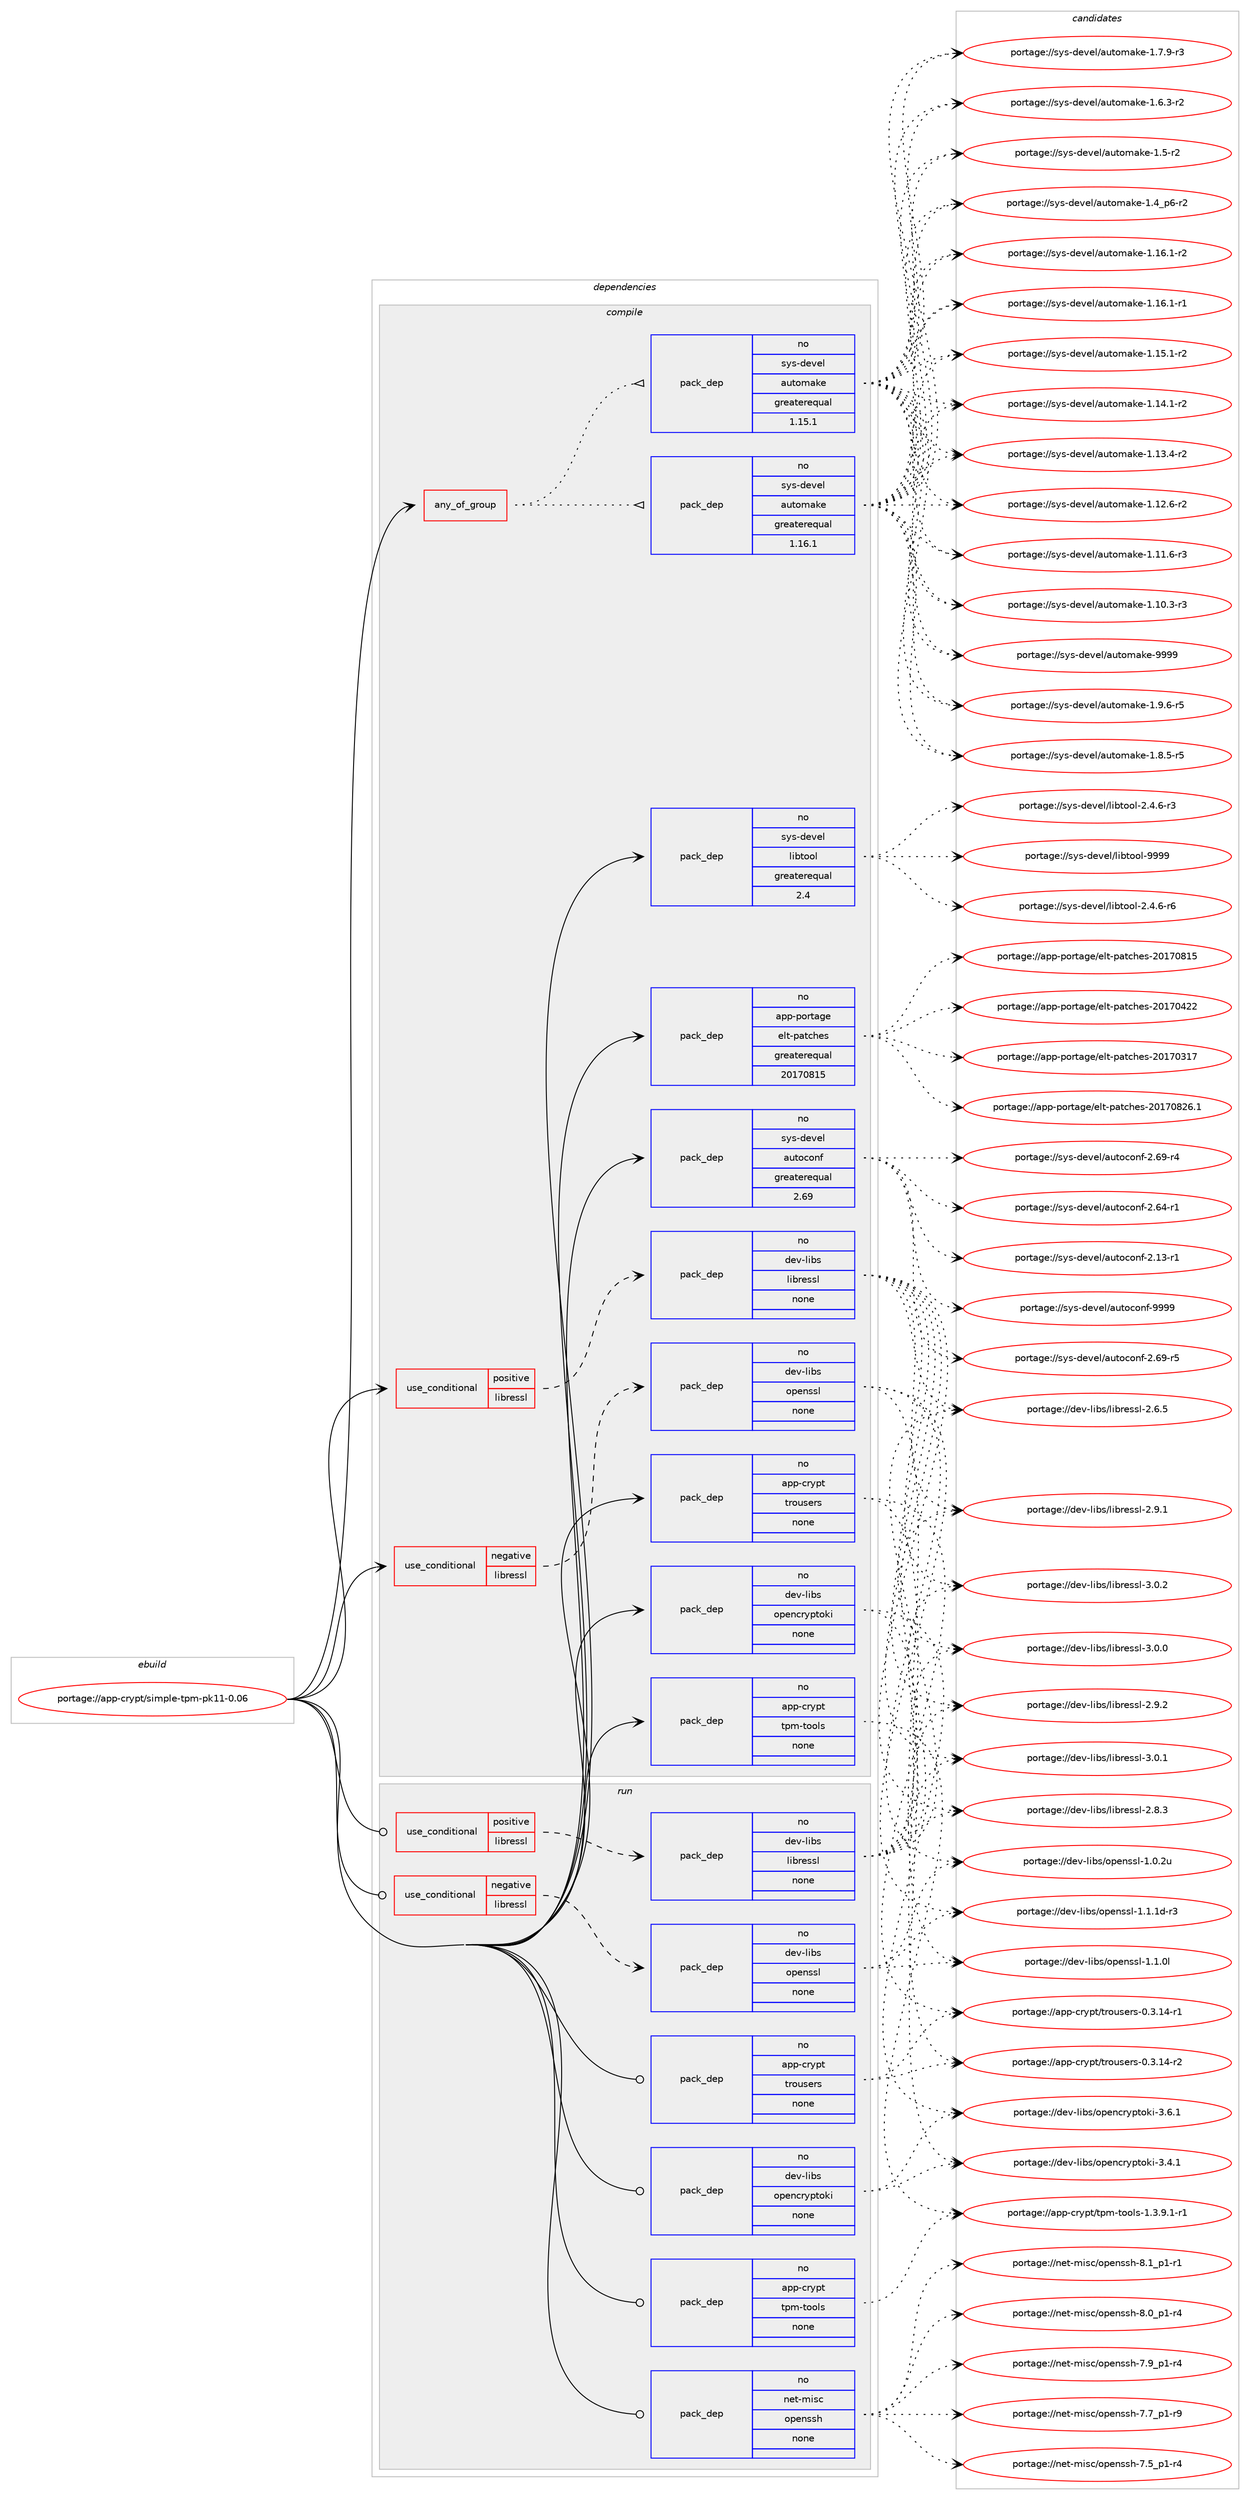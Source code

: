 digraph prolog {

# *************
# Graph options
# *************

newrank=true;
concentrate=true;
compound=true;
graph [rankdir=LR,fontname=Helvetica,fontsize=10,ranksep=1.5];#, ranksep=2.5, nodesep=0.2];
edge  [arrowhead=vee];
node  [fontname=Helvetica,fontsize=10];

# **********
# The ebuild
# **********

subgraph cluster_leftcol {
color=gray;
label=<<i>ebuild</i>>;
id [label="portage://app-crypt/simple-tpm-pk11-0.06", color=red, width=4, href="../app-crypt/simple-tpm-pk11-0.06.svg"];
}

# ****************
# The dependencies
# ****************

subgraph cluster_midcol {
color=gray;
label=<<i>dependencies</i>>;
subgraph cluster_compile {
fillcolor="#eeeeee";
style=filled;
label=<<i>compile</i>>;
subgraph any8227 {
dependency641420 [label=<<TABLE BORDER="0" CELLBORDER="1" CELLSPACING="0" CELLPADDING="4"><TR><TD CELLPADDING="10">any_of_group</TD></TR></TABLE>>, shape=none, color=red];subgraph pack481774 {
dependency641421 [label=<<TABLE BORDER="0" CELLBORDER="1" CELLSPACING="0" CELLPADDING="4" WIDTH="220"><TR><TD ROWSPAN="6" CELLPADDING="30">pack_dep</TD></TR><TR><TD WIDTH="110">no</TD></TR><TR><TD>sys-devel</TD></TR><TR><TD>automake</TD></TR><TR><TD>greaterequal</TD></TR><TR><TD>1.16.1</TD></TR></TABLE>>, shape=none, color=blue];
}
dependency641420:e -> dependency641421:w [weight=20,style="dotted",arrowhead="oinv"];
subgraph pack481775 {
dependency641422 [label=<<TABLE BORDER="0" CELLBORDER="1" CELLSPACING="0" CELLPADDING="4" WIDTH="220"><TR><TD ROWSPAN="6" CELLPADDING="30">pack_dep</TD></TR><TR><TD WIDTH="110">no</TD></TR><TR><TD>sys-devel</TD></TR><TR><TD>automake</TD></TR><TR><TD>greaterequal</TD></TR><TR><TD>1.15.1</TD></TR></TABLE>>, shape=none, color=blue];
}
dependency641420:e -> dependency641422:w [weight=20,style="dotted",arrowhead="oinv"];
}
id:e -> dependency641420:w [weight=20,style="solid",arrowhead="vee"];
subgraph cond151128 {
dependency641423 [label=<<TABLE BORDER="0" CELLBORDER="1" CELLSPACING="0" CELLPADDING="4"><TR><TD ROWSPAN="3" CELLPADDING="10">use_conditional</TD></TR><TR><TD>negative</TD></TR><TR><TD>libressl</TD></TR></TABLE>>, shape=none, color=red];
subgraph pack481776 {
dependency641424 [label=<<TABLE BORDER="0" CELLBORDER="1" CELLSPACING="0" CELLPADDING="4" WIDTH="220"><TR><TD ROWSPAN="6" CELLPADDING="30">pack_dep</TD></TR><TR><TD WIDTH="110">no</TD></TR><TR><TD>dev-libs</TD></TR><TR><TD>openssl</TD></TR><TR><TD>none</TD></TR><TR><TD></TD></TR></TABLE>>, shape=none, color=blue];
}
dependency641423:e -> dependency641424:w [weight=20,style="dashed",arrowhead="vee"];
}
id:e -> dependency641423:w [weight=20,style="solid",arrowhead="vee"];
subgraph cond151129 {
dependency641425 [label=<<TABLE BORDER="0" CELLBORDER="1" CELLSPACING="0" CELLPADDING="4"><TR><TD ROWSPAN="3" CELLPADDING="10">use_conditional</TD></TR><TR><TD>positive</TD></TR><TR><TD>libressl</TD></TR></TABLE>>, shape=none, color=red];
subgraph pack481777 {
dependency641426 [label=<<TABLE BORDER="0" CELLBORDER="1" CELLSPACING="0" CELLPADDING="4" WIDTH="220"><TR><TD ROWSPAN="6" CELLPADDING="30">pack_dep</TD></TR><TR><TD WIDTH="110">no</TD></TR><TR><TD>dev-libs</TD></TR><TR><TD>libressl</TD></TR><TR><TD>none</TD></TR><TR><TD></TD></TR></TABLE>>, shape=none, color=blue];
}
dependency641425:e -> dependency641426:w [weight=20,style="dashed",arrowhead="vee"];
}
id:e -> dependency641425:w [weight=20,style="solid",arrowhead="vee"];
subgraph pack481778 {
dependency641427 [label=<<TABLE BORDER="0" CELLBORDER="1" CELLSPACING="0" CELLPADDING="4" WIDTH="220"><TR><TD ROWSPAN="6" CELLPADDING="30">pack_dep</TD></TR><TR><TD WIDTH="110">no</TD></TR><TR><TD>app-crypt</TD></TR><TR><TD>tpm-tools</TD></TR><TR><TD>none</TD></TR><TR><TD></TD></TR></TABLE>>, shape=none, color=blue];
}
id:e -> dependency641427:w [weight=20,style="solid",arrowhead="vee"];
subgraph pack481779 {
dependency641428 [label=<<TABLE BORDER="0" CELLBORDER="1" CELLSPACING="0" CELLPADDING="4" WIDTH="220"><TR><TD ROWSPAN="6" CELLPADDING="30">pack_dep</TD></TR><TR><TD WIDTH="110">no</TD></TR><TR><TD>app-crypt</TD></TR><TR><TD>trousers</TD></TR><TR><TD>none</TD></TR><TR><TD></TD></TR></TABLE>>, shape=none, color=blue];
}
id:e -> dependency641428:w [weight=20,style="solid",arrowhead="vee"];
subgraph pack481780 {
dependency641429 [label=<<TABLE BORDER="0" CELLBORDER="1" CELLSPACING="0" CELLPADDING="4" WIDTH="220"><TR><TD ROWSPAN="6" CELLPADDING="30">pack_dep</TD></TR><TR><TD WIDTH="110">no</TD></TR><TR><TD>app-portage</TD></TR><TR><TD>elt-patches</TD></TR><TR><TD>greaterequal</TD></TR><TR><TD>20170815</TD></TR></TABLE>>, shape=none, color=blue];
}
id:e -> dependency641429:w [weight=20,style="solid",arrowhead="vee"];
subgraph pack481781 {
dependency641430 [label=<<TABLE BORDER="0" CELLBORDER="1" CELLSPACING="0" CELLPADDING="4" WIDTH="220"><TR><TD ROWSPAN="6" CELLPADDING="30">pack_dep</TD></TR><TR><TD WIDTH="110">no</TD></TR><TR><TD>dev-libs</TD></TR><TR><TD>opencryptoki</TD></TR><TR><TD>none</TD></TR><TR><TD></TD></TR></TABLE>>, shape=none, color=blue];
}
id:e -> dependency641430:w [weight=20,style="solid",arrowhead="vee"];
subgraph pack481782 {
dependency641431 [label=<<TABLE BORDER="0" CELLBORDER="1" CELLSPACING="0" CELLPADDING="4" WIDTH="220"><TR><TD ROWSPAN="6" CELLPADDING="30">pack_dep</TD></TR><TR><TD WIDTH="110">no</TD></TR><TR><TD>sys-devel</TD></TR><TR><TD>autoconf</TD></TR><TR><TD>greaterequal</TD></TR><TR><TD>2.69</TD></TR></TABLE>>, shape=none, color=blue];
}
id:e -> dependency641431:w [weight=20,style="solid",arrowhead="vee"];
subgraph pack481783 {
dependency641432 [label=<<TABLE BORDER="0" CELLBORDER="1" CELLSPACING="0" CELLPADDING="4" WIDTH="220"><TR><TD ROWSPAN="6" CELLPADDING="30">pack_dep</TD></TR><TR><TD WIDTH="110">no</TD></TR><TR><TD>sys-devel</TD></TR><TR><TD>libtool</TD></TR><TR><TD>greaterequal</TD></TR><TR><TD>2.4</TD></TR></TABLE>>, shape=none, color=blue];
}
id:e -> dependency641432:w [weight=20,style="solid",arrowhead="vee"];
}
subgraph cluster_compileandrun {
fillcolor="#eeeeee";
style=filled;
label=<<i>compile and run</i>>;
}
subgraph cluster_run {
fillcolor="#eeeeee";
style=filled;
label=<<i>run</i>>;
subgraph cond151130 {
dependency641433 [label=<<TABLE BORDER="0" CELLBORDER="1" CELLSPACING="0" CELLPADDING="4"><TR><TD ROWSPAN="3" CELLPADDING="10">use_conditional</TD></TR><TR><TD>negative</TD></TR><TR><TD>libressl</TD></TR></TABLE>>, shape=none, color=red];
subgraph pack481784 {
dependency641434 [label=<<TABLE BORDER="0" CELLBORDER="1" CELLSPACING="0" CELLPADDING="4" WIDTH="220"><TR><TD ROWSPAN="6" CELLPADDING="30">pack_dep</TD></TR><TR><TD WIDTH="110">no</TD></TR><TR><TD>dev-libs</TD></TR><TR><TD>openssl</TD></TR><TR><TD>none</TD></TR><TR><TD></TD></TR></TABLE>>, shape=none, color=blue];
}
dependency641433:e -> dependency641434:w [weight=20,style="dashed",arrowhead="vee"];
}
id:e -> dependency641433:w [weight=20,style="solid",arrowhead="odot"];
subgraph cond151131 {
dependency641435 [label=<<TABLE BORDER="0" CELLBORDER="1" CELLSPACING="0" CELLPADDING="4"><TR><TD ROWSPAN="3" CELLPADDING="10">use_conditional</TD></TR><TR><TD>positive</TD></TR><TR><TD>libressl</TD></TR></TABLE>>, shape=none, color=red];
subgraph pack481785 {
dependency641436 [label=<<TABLE BORDER="0" CELLBORDER="1" CELLSPACING="0" CELLPADDING="4" WIDTH="220"><TR><TD ROWSPAN="6" CELLPADDING="30">pack_dep</TD></TR><TR><TD WIDTH="110">no</TD></TR><TR><TD>dev-libs</TD></TR><TR><TD>libressl</TD></TR><TR><TD>none</TD></TR><TR><TD></TD></TR></TABLE>>, shape=none, color=blue];
}
dependency641435:e -> dependency641436:w [weight=20,style="dashed",arrowhead="vee"];
}
id:e -> dependency641435:w [weight=20,style="solid",arrowhead="odot"];
subgraph pack481786 {
dependency641437 [label=<<TABLE BORDER="0" CELLBORDER="1" CELLSPACING="0" CELLPADDING="4" WIDTH="220"><TR><TD ROWSPAN="6" CELLPADDING="30">pack_dep</TD></TR><TR><TD WIDTH="110">no</TD></TR><TR><TD>app-crypt</TD></TR><TR><TD>tpm-tools</TD></TR><TR><TD>none</TD></TR><TR><TD></TD></TR></TABLE>>, shape=none, color=blue];
}
id:e -> dependency641437:w [weight=20,style="solid",arrowhead="odot"];
subgraph pack481787 {
dependency641438 [label=<<TABLE BORDER="0" CELLBORDER="1" CELLSPACING="0" CELLPADDING="4" WIDTH="220"><TR><TD ROWSPAN="6" CELLPADDING="30">pack_dep</TD></TR><TR><TD WIDTH="110">no</TD></TR><TR><TD>app-crypt</TD></TR><TR><TD>trousers</TD></TR><TR><TD>none</TD></TR><TR><TD></TD></TR></TABLE>>, shape=none, color=blue];
}
id:e -> dependency641438:w [weight=20,style="solid",arrowhead="odot"];
subgraph pack481788 {
dependency641439 [label=<<TABLE BORDER="0" CELLBORDER="1" CELLSPACING="0" CELLPADDING="4" WIDTH="220"><TR><TD ROWSPAN="6" CELLPADDING="30">pack_dep</TD></TR><TR><TD WIDTH="110">no</TD></TR><TR><TD>dev-libs</TD></TR><TR><TD>opencryptoki</TD></TR><TR><TD>none</TD></TR><TR><TD></TD></TR></TABLE>>, shape=none, color=blue];
}
id:e -> dependency641439:w [weight=20,style="solid",arrowhead="odot"];
subgraph pack481789 {
dependency641440 [label=<<TABLE BORDER="0" CELLBORDER="1" CELLSPACING="0" CELLPADDING="4" WIDTH="220"><TR><TD ROWSPAN="6" CELLPADDING="30">pack_dep</TD></TR><TR><TD WIDTH="110">no</TD></TR><TR><TD>net-misc</TD></TR><TR><TD>openssh</TD></TR><TR><TD>none</TD></TR><TR><TD></TD></TR></TABLE>>, shape=none, color=blue];
}
id:e -> dependency641440:w [weight=20,style="solid",arrowhead="odot"];
}
}

# **************
# The candidates
# **************

subgraph cluster_choices {
rank=same;
color=gray;
label=<<i>candidates</i>>;

subgraph choice481774 {
color=black;
nodesep=1;
choice115121115451001011181011084797117116111109971071014557575757 [label="portage://sys-devel/automake-9999", color=red, width=4,href="../sys-devel/automake-9999.svg"];
choice115121115451001011181011084797117116111109971071014549465746544511453 [label="portage://sys-devel/automake-1.9.6-r5", color=red, width=4,href="../sys-devel/automake-1.9.6-r5.svg"];
choice115121115451001011181011084797117116111109971071014549465646534511453 [label="portage://sys-devel/automake-1.8.5-r5", color=red, width=4,href="../sys-devel/automake-1.8.5-r5.svg"];
choice115121115451001011181011084797117116111109971071014549465546574511451 [label="portage://sys-devel/automake-1.7.9-r3", color=red, width=4,href="../sys-devel/automake-1.7.9-r3.svg"];
choice115121115451001011181011084797117116111109971071014549465446514511450 [label="portage://sys-devel/automake-1.6.3-r2", color=red, width=4,href="../sys-devel/automake-1.6.3-r2.svg"];
choice11512111545100101118101108479711711611110997107101454946534511450 [label="portage://sys-devel/automake-1.5-r2", color=red, width=4,href="../sys-devel/automake-1.5-r2.svg"];
choice115121115451001011181011084797117116111109971071014549465295112544511450 [label="portage://sys-devel/automake-1.4_p6-r2", color=red, width=4,href="../sys-devel/automake-1.4_p6-r2.svg"];
choice11512111545100101118101108479711711611110997107101454946495446494511450 [label="portage://sys-devel/automake-1.16.1-r2", color=red, width=4,href="../sys-devel/automake-1.16.1-r2.svg"];
choice11512111545100101118101108479711711611110997107101454946495446494511449 [label="portage://sys-devel/automake-1.16.1-r1", color=red, width=4,href="../sys-devel/automake-1.16.1-r1.svg"];
choice11512111545100101118101108479711711611110997107101454946495346494511450 [label="portage://sys-devel/automake-1.15.1-r2", color=red, width=4,href="../sys-devel/automake-1.15.1-r2.svg"];
choice11512111545100101118101108479711711611110997107101454946495246494511450 [label="portage://sys-devel/automake-1.14.1-r2", color=red, width=4,href="../sys-devel/automake-1.14.1-r2.svg"];
choice11512111545100101118101108479711711611110997107101454946495146524511450 [label="portage://sys-devel/automake-1.13.4-r2", color=red, width=4,href="../sys-devel/automake-1.13.4-r2.svg"];
choice11512111545100101118101108479711711611110997107101454946495046544511450 [label="portage://sys-devel/automake-1.12.6-r2", color=red, width=4,href="../sys-devel/automake-1.12.6-r2.svg"];
choice11512111545100101118101108479711711611110997107101454946494946544511451 [label="portage://sys-devel/automake-1.11.6-r3", color=red, width=4,href="../sys-devel/automake-1.11.6-r3.svg"];
choice11512111545100101118101108479711711611110997107101454946494846514511451 [label="portage://sys-devel/automake-1.10.3-r3", color=red, width=4,href="../sys-devel/automake-1.10.3-r3.svg"];
dependency641421:e -> choice115121115451001011181011084797117116111109971071014557575757:w [style=dotted,weight="100"];
dependency641421:e -> choice115121115451001011181011084797117116111109971071014549465746544511453:w [style=dotted,weight="100"];
dependency641421:e -> choice115121115451001011181011084797117116111109971071014549465646534511453:w [style=dotted,weight="100"];
dependency641421:e -> choice115121115451001011181011084797117116111109971071014549465546574511451:w [style=dotted,weight="100"];
dependency641421:e -> choice115121115451001011181011084797117116111109971071014549465446514511450:w [style=dotted,weight="100"];
dependency641421:e -> choice11512111545100101118101108479711711611110997107101454946534511450:w [style=dotted,weight="100"];
dependency641421:e -> choice115121115451001011181011084797117116111109971071014549465295112544511450:w [style=dotted,weight="100"];
dependency641421:e -> choice11512111545100101118101108479711711611110997107101454946495446494511450:w [style=dotted,weight="100"];
dependency641421:e -> choice11512111545100101118101108479711711611110997107101454946495446494511449:w [style=dotted,weight="100"];
dependency641421:e -> choice11512111545100101118101108479711711611110997107101454946495346494511450:w [style=dotted,weight="100"];
dependency641421:e -> choice11512111545100101118101108479711711611110997107101454946495246494511450:w [style=dotted,weight="100"];
dependency641421:e -> choice11512111545100101118101108479711711611110997107101454946495146524511450:w [style=dotted,weight="100"];
dependency641421:e -> choice11512111545100101118101108479711711611110997107101454946495046544511450:w [style=dotted,weight="100"];
dependency641421:e -> choice11512111545100101118101108479711711611110997107101454946494946544511451:w [style=dotted,weight="100"];
dependency641421:e -> choice11512111545100101118101108479711711611110997107101454946494846514511451:w [style=dotted,weight="100"];
}
subgraph choice481775 {
color=black;
nodesep=1;
choice115121115451001011181011084797117116111109971071014557575757 [label="portage://sys-devel/automake-9999", color=red, width=4,href="../sys-devel/automake-9999.svg"];
choice115121115451001011181011084797117116111109971071014549465746544511453 [label="portage://sys-devel/automake-1.9.6-r5", color=red, width=4,href="../sys-devel/automake-1.9.6-r5.svg"];
choice115121115451001011181011084797117116111109971071014549465646534511453 [label="portage://sys-devel/automake-1.8.5-r5", color=red, width=4,href="../sys-devel/automake-1.8.5-r5.svg"];
choice115121115451001011181011084797117116111109971071014549465546574511451 [label="portage://sys-devel/automake-1.7.9-r3", color=red, width=4,href="../sys-devel/automake-1.7.9-r3.svg"];
choice115121115451001011181011084797117116111109971071014549465446514511450 [label="portage://sys-devel/automake-1.6.3-r2", color=red, width=4,href="../sys-devel/automake-1.6.3-r2.svg"];
choice11512111545100101118101108479711711611110997107101454946534511450 [label="portage://sys-devel/automake-1.5-r2", color=red, width=4,href="../sys-devel/automake-1.5-r2.svg"];
choice115121115451001011181011084797117116111109971071014549465295112544511450 [label="portage://sys-devel/automake-1.4_p6-r2", color=red, width=4,href="../sys-devel/automake-1.4_p6-r2.svg"];
choice11512111545100101118101108479711711611110997107101454946495446494511450 [label="portage://sys-devel/automake-1.16.1-r2", color=red, width=4,href="../sys-devel/automake-1.16.1-r2.svg"];
choice11512111545100101118101108479711711611110997107101454946495446494511449 [label="portage://sys-devel/automake-1.16.1-r1", color=red, width=4,href="../sys-devel/automake-1.16.1-r1.svg"];
choice11512111545100101118101108479711711611110997107101454946495346494511450 [label="portage://sys-devel/automake-1.15.1-r2", color=red, width=4,href="../sys-devel/automake-1.15.1-r2.svg"];
choice11512111545100101118101108479711711611110997107101454946495246494511450 [label="portage://sys-devel/automake-1.14.1-r2", color=red, width=4,href="../sys-devel/automake-1.14.1-r2.svg"];
choice11512111545100101118101108479711711611110997107101454946495146524511450 [label="portage://sys-devel/automake-1.13.4-r2", color=red, width=4,href="../sys-devel/automake-1.13.4-r2.svg"];
choice11512111545100101118101108479711711611110997107101454946495046544511450 [label="portage://sys-devel/automake-1.12.6-r2", color=red, width=4,href="../sys-devel/automake-1.12.6-r2.svg"];
choice11512111545100101118101108479711711611110997107101454946494946544511451 [label="portage://sys-devel/automake-1.11.6-r3", color=red, width=4,href="../sys-devel/automake-1.11.6-r3.svg"];
choice11512111545100101118101108479711711611110997107101454946494846514511451 [label="portage://sys-devel/automake-1.10.3-r3", color=red, width=4,href="../sys-devel/automake-1.10.3-r3.svg"];
dependency641422:e -> choice115121115451001011181011084797117116111109971071014557575757:w [style=dotted,weight="100"];
dependency641422:e -> choice115121115451001011181011084797117116111109971071014549465746544511453:w [style=dotted,weight="100"];
dependency641422:e -> choice115121115451001011181011084797117116111109971071014549465646534511453:w [style=dotted,weight="100"];
dependency641422:e -> choice115121115451001011181011084797117116111109971071014549465546574511451:w [style=dotted,weight="100"];
dependency641422:e -> choice115121115451001011181011084797117116111109971071014549465446514511450:w [style=dotted,weight="100"];
dependency641422:e -> choice11512111545100101118101108479711711611110997107101454946534511450:w [style=dotted,weight="100"];
dependency641422:e -> choice115121115451001011181011084797117116111109971071014549465295112544511450:w [style=dotted,weight="100"];
dependency641422:e -> choice11512111545100101118101108479711711611110997107101454946495446494511450:w [style=dotted,weight="100"];
dependency641422:e -> choice11512111545100101118101108479711711611110997107101454946495446494511449:w [style=dotted,weight="100"];
dependency641422:e -> choice11512111545100101118101108479711711611110997107101454946495346494511450:w [style=dotted,weight="100"];
dependency641422:e -> choice11512111545100101118101108479711711611110997107101454946495246494511450:w [style=dotted,weight="100"];
dependency641422:e -> choice11512111545100101118101108479711711611110997107101454946495146524511450:w [style=dotted,weight="100"];
dependency641422:e -> choice11512111545100101118101108479711711611110997107101454946495046544511450:w [style=dotted,weight="100"];
dependency641422:e -> choice11512111545100101118101108479711711611110997107101454946494946544511451:w [style=dotted,weight="100"];
dependency641422:e -> choice11512111545100101118101108479711711611110997107101454946494846514511451:w [style=dotted,weight="100"];
}
subgraph choice481776 {
color=black;
nodesep=1;
choice1001011184510810598115471111121011101151151084549464946491004511451 [label="portage://dev-libs/openssl-1.1.1d-r3", color=red, width=4,href="../dev-libs/openssl-1.1.1d-r3.svg"];
choice100101118451081059811547111112101110115115108454946494648108 [label="portage://dev-libs/openssl-1.1.0l", color=red, width=4,href="../dev-libs/openssl-1.1.0l.svg"];
choice100101118451081059811547111112101110115115108454946484650117 [label="portage://dev-libs/openssl-1.0.2u", color=red, width=4,href="../dev-libs/openssl-1.0.2u.svg"];
dependency641424:e -> choice1001011184510810598115471111121011101151151084549464946491004511451:w [style=dotted,weight="100"];
dependency641424:e -> choice100101118451081059811547111112101110115115108454946494648108:w [style=dotted,weight="100"];
dependency641424:e -> choice100101118451081059811547111112101110115115108454946484650117:w [style=dotted,weight="100"];
}
subgraph choice481777 {
color=black;
nodesep=1;
choice10010111845108105981154710810598114101115115108455146484650 [label="portage://dev-libs/libressl-3.0.2", color=red, width=4,href="../dev-libs/libressl-3.0.2.svg"];
choice10010111845108105981154710810598114101115115108455146484649 [label="portage://dev-libs/libressl-3.0.1", color=red, width=4,href="../dev-libs/libressl-3.0.1.svg"];
choice10010111845108105981154710810598114101115115108455146484648 [label="portage://dev-libs/libressl-3.0.0", color=red, width=4,href="../dev-libs/libressl-3.0.0.svg"];
choice10010111845108105981154710810598114101115115108455046574650 [label="portage://dev-libs/libressl-2.9.2", color=red, width=4,href="../dev-libs/libressl-2.9.2.svg"];
choice10010111845108105981154710810598114101115115108455046574649 [label="portage://dev-libs/libressl-2.9.1", color=red, width=4,href="../dev-libs/libressl-2.9.1.svg"];
choice10010111845108105981154710810598114101115115108455046564651 [label="portage://dev-libs/libressl-2.8.3", color=red, width=4,href="../dev-libs/libressl-2.8.3.svg"];
choice10010111845108105981154710810598114101115115108455046544653 [label="portage://dev-libs/libressl-2.6.5", color=red, width=4,href="../dev-libs/libressl-2.6.5.svg"];
dependency641426:e -> choice10010111845108105981154710810598114101115115108455146484650:w [style=dotted,weight="100"];
dependency641426:e -> choice10010111845108105981154710810598114101115115108455146484649:w [style=dotted,weight="100"];
dependency641426:e -> choice10010111845108105981154710810598114101115115108455146484648:w [style=dotted,weight="100"];
dependency641426:e -> choice10010111845108105981154710810598114101115115108455046574650:w [style=dotted,weight="100"];
dependency641426:e -> choice10010111845108105981154710810598114101115115108455046574649:w [style=dotted,weight="100"];
dependency641426:e -> choice10010111845108105981154710810598114101115115108455046564651:w [style=dotted,weight="100"];
dependency641426:e -> choice10010111845108105981154710810598114101115115108455046544653:w [style=dotted,weight="100"];
}
subgraph choice481778 {
color=black;
nodesep=1;
choice971121124599114121112116471161121094511611111110811545494651465746494511449 [label="portage://app-crypt/tpm-tools-1.3.9.1-r1", color=red, width=4,href="../app-crypt/tpm-tools-1.3.9.1-r1.svg"];
dependency641427:e -> choice971121124599114121112116471161121094511611111110811545494651465746494511449:w [style=dotted,weight="100"];
}
subgraph choice481779 {
color=black;
nodesep=1;
choice97112112459911412111211647116114111117115101114115454846514649524511450 [label="portage://app-crypt/trousers-0.3.14-r2", color=red, width=4,href="../app-crypt/trousers-0.3.14-r2.svg"];
choice97112112459911412111211647116114111117115101114115454846514649524511449 [label="portage://app-crypt/trousers-0.3.14-r1", color=red, width=4,href="../app-crypt/trousers-0.3.14-r1.svg"];
dependency641428:e -> choice97112112459911412111211647116114111117115101114115454846514649524511450:w [style=dotted,weight="100"];
dependency641428:e -> choice97112112459911412111211647116114111117115101114115454846514649524511449:w [style=dotted,weight="100"];
}
subgraph choice481780 {
color=black;
nodesep=1;
choice971121124511211111411697103101471011081164511297116991041011154550484955485650544649 [label="portage://app-portage/elt-patches-20170826.1", color=red, width=4,href="../app-portage/elt-patches-20170826.1.svg"];
choice97112112451121111141169710310147101108116451129711699104101115455048495548564953 [label="portage://app-portage/elt-patches-20170815", color=red, width=4,href="../app-portage/elt-patches-20170815.svg"];
choice97112112451121111141169710310147101108116451129711699104101115455048495548525050 [label="portage://app-portage/elt-patches-20170422", color=red, width=4,href="../app-portage/elt-patches-20170422.svg"];
choice97112112451121111141169710310147101108116451129711699104101115455048495548514955 [label="portage://app-portage/elt-patches-20170317", color=red, width=4,href="../app-portage/elt-patches-20170317.svg"];
dependency641429:e -> choice971121124511211111411697103101471011081164511297116991041011154550484955485650544649:w [style=dotted,weight="100"];
dependency641429:e -> choice97112112451121111141169710310147101108116451129711699104101115455048495548564953:w [style=dotted,weight="100"];
dependency641429:e -> choice97112112451121111141169710310147101108116451129711699104101115455048495548525050:w [style=dotted,weight="100"];
dependency641429:e -> choice97112112451121111141169710310147101108116451129711699104101115455048495548514955:w [style=dotted,weight="100"];
}
subgraph choice481781 {
color=black;
nodesep=1;
choice10010111845108105981154711111210111099114121112116111107105455146544649 [label="portage://dev-libs/opencryptoki-3.6.1", color=red, width=4,href="../dev-libs/opencryptoki-3.6.1.svg"];
choice10010111845108105981154711111210111099114121112116111107105455146524649 [label="portage://dev-libs/opencryptoki-3.4.1", color=red, width=4,href="../dev-libs/opencryptoki-3.4.1.svg"];
dependency641430:e -> choice10010111845108105981154711111210111099114121112116111107105455146544649:w [style=dotted,weight="100"];
dependency641430:e -> choice10010111845108105981154711111210111099114121112116111107105455146524649:w [style=dotted,weight="100"];
}
subgraph choice481782 {
color=black;
nodesep=1;
choice115121115451001011181011084797117116111991111101024557575757 [label="portage://sys-devel/autoconf-9999", color=red, width=4,href="../sys-devel/autoconf-9999.svg"];
choice1151211154510010111810110847971171161119911111010245504654574511453 [label="portage://sys-devel/autoconf-2.69-r5", color=red, width=4,href="../sys-devel/autoconf-2.69-r5.svg"];
choice1151211154510010111810110847971171161119911111010245504654574511452 [label="portage://sys-devel/autoconf-2.69-r4", color=red, width=4,href="../sys-devel/autoconf-2.69-r4.svg"];
choice1151211154510010111810110847971171161119911111010245504654524511449 [label="portage://sys-devel/autoconf-2.64-r1", color=red, width=4,href="../sys-devel/autoconf-2.64-r1.svg"];
choice1151211154510010111810110847971171161119911111010245504649514511449 [label="portage://sys-devel/autoconf-2.13-r1", color=red, width=4,href="../sys-devel/autoconf-2.13-r1.svg"];
dependency641431:e -> choice115121115451001011181011084797117116111991111101024557575757:w [style=dotted,weight="100"];
dependency641431:e -> choice1151211154510010111810110847971171161119911111010245504654574511453:w [style=dotted,weight="100"];
dependency641431:e -> choice1151211154510010111810110847971171161119911111010245504654574511452:w [style=dotted,weight="100"];
dependency641431:e -> choice1151211154510010111810110847971171161119911111010245504654524511449:w [style=dotted,weight="100"];
dependency641431:e -> choice1151211154510010111810110847971171161119911111010245504649514511449:w [style=dotted,weight="100"];
}
subgraph choice481783 {
color=black;
nodesep=1;
choice1151211154510010111810110847108105981161111111084557575757 [label="portage://sys-devel/libtool-9999", color=red, width=4,href="../sys-devel/libtool-9999.svg"];
choice1151211154510010111810110847108105981161111111084550465246544511454 [label="portage://sys-devel/libtool-2.4.6-r6", color=red, width=4,href="../sys-devel/libtool-2.4.6-r6.svg"];
choice1151211154510010111810110847108105981161111111084550465246544511451 [label="portage://sys-devel/libtool-2.4.6-r3", color=red, width=4,href="../sys-devel/libtool-2.4.6-r3.svg"];
dependency641432:e -> choice1151211154510010111810110847108105981161111111084557575757:w [style=dotted,weight="100"];
dependency641432:e -> choice1151211154510010111810110847108105981161111111084550465246544511454:w [style=dotted,weight="100"];
dependency641432:e -> choice1151211154510010111810110847108105981161111111084550465246544511451:w [style=dotted,weight="100"];
}
subgraph choice481784 {
color=black;
nodesep=1;
choice1001011184510810598115471111121011101151151084549464946491004511451 [label="portage://dev-libs/openssl-1.1.1d-r3", color=red, width=4,href="../dev-libs/openssl-1.1.1d-r3.svg"];
choice100101118451081059811547111112101110115115108454946494648108 [label="portage://dev-libs/openssl-1.1.0l", color=red, width=4,href="../dev-libs/openssl-1.1.0l.svg"];
choice100101118451081059811547111112101110115115108454946484650117 [label="portage://dev-libs/openssl-1.0.2u", color=red, width=4,href="../dev-libs/openssl-1.0.2u.svg"];
dependency641434:e -> choice1001011184510810598115471111121011101151151084549464946491004511451:w [style=dotted,weight="100"];
dependency641434:e -> choice100101118451081059811547111112101110115115108454946494648108:w [style=dotted,weight="100"];
dependency641434:e -> choice100101118451081059811547111112101110115115108454946484650117:w [style=dotted,weight="100"];
}
subgraph choice481785 {
color=black;
nodesep=1;
choice10010111845108105981154710810598114101115115108455146484650 [label="portage://dev-libs/libressl-3.0.2", color=red, width=4,href="../dev-libs/libressl-3.0.2.svg"];
choice10010111845108105981154710810598114101115115108455146484649 [label="portage://dev-libs/libressl-3.0.1", color=red, width=4,href="../dev-libs/libressl-3.0.1.svg"];
choice10010111845108105981154710810598114101115115108455146484648 [label="portage://dev-libs/libressl-3.0.0", color=red, width=4,href="../dev-libs/libressl-3.0.0.svg"];
choice10010111845108105981154710810598114101115115108455046574650 [label="portage://dev-libs/libressl-2.9.2", color=red, width=4,href="../dev-libs/libressl-2.9.2.svg"];
choice10010111845108105981154710810598114101115115108455046574649 [label="portage://dev-libs/libressl-2.9.1", color=red, width=4,href="../dev-libs/libressl-2.9.1.svg"];
choice10010111845108105981154710810598114101115115108455046564651 [label="portage://dev-libs/libressl-2.8.3", color=red, width=4,href="../dev-libs/libressl-2.8.3.svg"];
choice10010111845108105981154710810598114101115115108455046544653 [label="portage://dev-libs/libressl-2.6.5", color=red, width=4,href="../dev-libs/libressl-2.6.5.svg"];
dependency641436:e -> choice10010111845108105981154710810598114101115115108455146484650:w [style=dotted,weight="100"];
dependency641436:e -> choice10010111845108105981154710810598114101115115108455146484649:w [style=dotted,weight="100"];
dependency641436:e -> choice10010111845108105981154710810598114101115115108455146484648:w [style=dotted,weight="100"];
dependency641436:e -> choice10010111845108105981154710810598114101115115108455046574650:w [style=dotted,weight="100"];
dependency641436:e -> choice10010111845108105981154710810598114101115115108455046574649:w [style=dotted,weight="100"];
dependency641436:e -> choice10010111845108105981154710810598114101115115108455046564651:w [style=dotted,weight="100"];
dependency641436:e -> choice10010111845108105981154710810598114101115115108455046544653:w [style=dotted,weight="100"];
}
subgraph choice481786 {
color=black;
nodesep=1;
choice971121124599114121112116471161121094511611111110811545494651465746494511449 [label="portage://app-crypt/tpm-tools-1.3.9.1-r1", color=red, width=4,href="../app-crypt/tpm-tools-1.3.9.1-r1.svg"];
dependency641437:e -> choice971121124599114121112116471161121094511611111110811545494651465746494511449:w [style=dotted,weight="100"];
}
subgraph choice481787 {
color=black;
nodesep=1;
choice97112112459911412111211647116114111117115101114115454846514649524511450 [label="portage://app-crypt/trousers-0.3.14-r2", color=red, width=4,href="../app-crypt/trousers-0.3.14-r2.svg"];
choice97112112459911412111211647116114111117115101114115454846514649524511449 [label="portage://app-crypt/trousers-0.3.14-r1", color=red, width=4,href="../app-crypt/trousers-0.3.14-r1.svg"];
dependency641438:e -> choice97112112459911412111211647116114111117115101114115454846514649524511450:w [style=dotted,weight="100"];
dependency641438:e -> choice97112112459911412111211647116114111117115101114115454846514649524511449:w [style=dotted,weight="100"];
}
subgraph choice481788 {
color=black;
nodesep=1;
choice10010111845108105981154711111210111099114121112116111107105455146544649 [label="portage://dev-libs/opencryptoki-3.6.1", color=red, width=4,href="../dev-libs/opencryptoki-3.6.1.svg"];
choice10010111845108105981154711111210111099114121112116111107105455146524649 [label="portage://dev-libs/opencryptoki-3.4.1", color=red, width=4,href="../dev-libs/opencryptoki-3.4.1.svg"];
dependency641439:e -> choice10010111845108105981154711111210111099114121112116111107105455146544649:w [style=dotted,weight="100"];
dependency641439:e -> choice10010111845108105981154711111210111099114121112116111107105455146524649:w [style=dotted,weight="100"];
}
subgraph choice481789 {
color=black;
nodesep=1;
choice1101011164510910511599471111121011101151151044556464995112494511449 [label="portage://net-misc/openssh-8.1_p1-r1", color=red, width=4,href="../net-misc/openssh-8.1_p1-r1.svg"];
choice1101011164510910511599471111121011101151151044556464895112494511452 [label="portage://net-misc/openssh-8.0_p1-r4", color=red, width=4,href="../net-misc/openssh-8.0_p1-r4.svg"];
choice1101011164510910511599471111121011101151151044555465795112494511452 [label="portage://net-misc/openssh-7.9_p1-r4", color=red, width=4,href="../net-misc/openssh-7.9_p1-r4.svg"];
choice1101011164510910511599471111121011101151151044555465595112494511457 [label="portage://net-misc/openssh-7.7_p1-r9", color=red, width=4,href="../net-misc/openssh-7.7_p1-r9.svg"];
choice1101011164510910511599471111121011101151151044555465395112494511452 [label="portage://net-misc/openssh-7.5_p1-r4", color=red, width=4,href="../net-misc/openssh-7.5_p1-r4.svg"];
dependency641440:e -> choice1101011164510910511599471111121011101151151044556464995112494511449:w [style=dotted,weight="100"];
dependency641440:e -> choice1101011164510910511599471111121011101151151044556464895112494511452:w [style=dotted,weight="100"];
dependency641440:e -> choice1101011164510910511599471111121011101151151044555465795112494511452:w [style=dotted,weight="100"];
dependency641440:e -> choice1101011164510910511599471111121011101151151044555465595112494511457:w [style=dotted,weight="100"];
dependency641440:e -> choice1101011164510910511599471111121011101151151044555465395112494511452:w [style=dotted,weight="100"];
}
}

}
